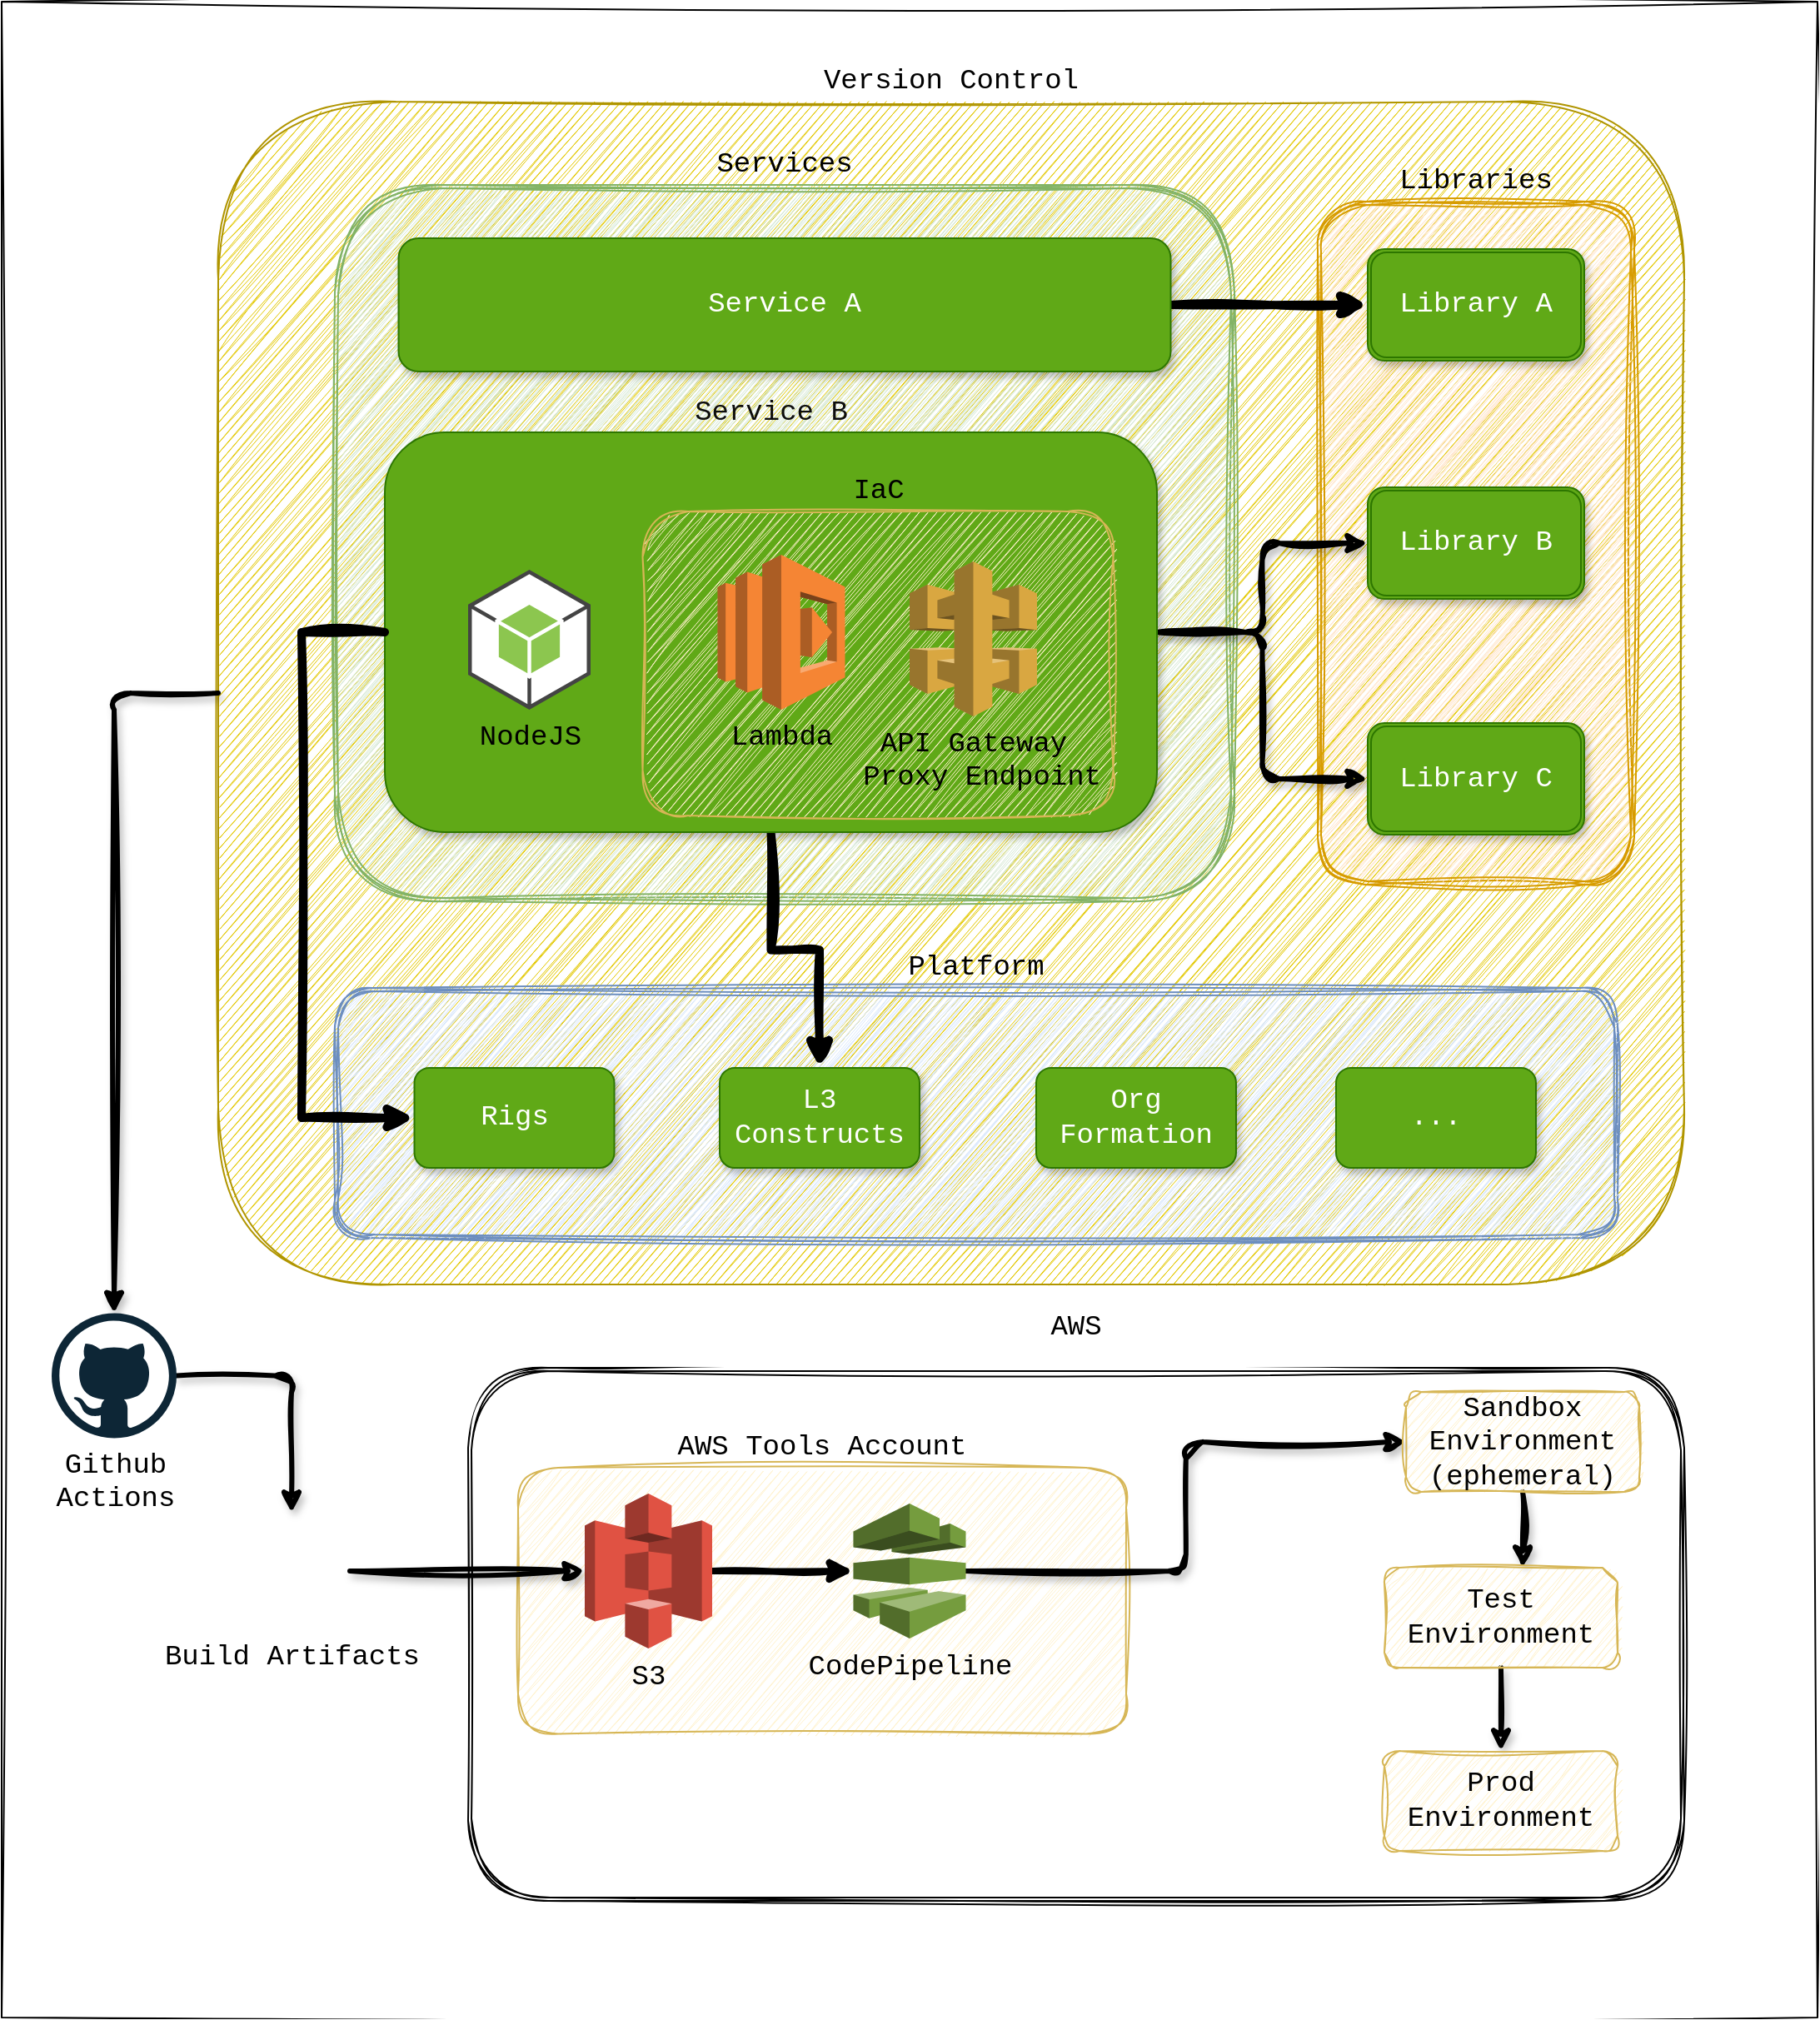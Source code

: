 <mxfile version="22.0.6" type="device">
  <diagram name="Page-1" id="dF-n39GfI8d1odxkNiJK">
    <mxGraphModel dx="2537" dy="1960" grid="1" gridSize="10" guides="1" tooltips="1" connect="1" arrows="1" fold="1" page="1" pageScale="1" pageWidth="850" pageHeight="1100" math="0" shadow="0">
      <root>
        <mxCell id="0" />
        <mxCell id="1" parent="0" />
        <mxCell id="EI7FiWirIY5I7oA7hFFx-70" value="" style="rounded=0;whiteSpace=wrap;html=1;sketch=1;curveFitting=1;jiggle=2;fontFamily=Courier New;fontSize=17;" vertex="1" parent="1">
          <mxGeometry x="-330" y="-40" width="1090" height="1210" as="geometry" />
        </mxCell>
        <mxCell id="EI7FiWirIY5I7oA7hFFx-66" value="&lt;div style=&quot;font-size: 17px;&quot;&gt;AWS&lt;/div&gt;&lt;div style=&quot;font-size: 17px;&quot;&gt;&lt;br style=&quot;font-size: 17px;&quot;&gt;&lt;/div&gt;" style="shape=ext;double=1;rounded=1;whiteSpace=wrap;html=1;labelPosition=center;verticalLabelPosition=top;align=center;verticalAlign=bottom;sketch=1;curveFitting=1;jiggle=2;fontFamily=Courier New;fontSize=17;spacing=-7;" vertex="1" parent="1">
          <mxGeometry x="-50" y="780" width="730" height="320" as="geometry" />
        </mxCell>
        <mxCell id="EI7FiWirIY5I7oA7hFFx-44" value="&lt;div style=&quot;font-size: 17px;&quot;&gt;AWS Tools Account&lt;/div&gt;" style="rounded=1;whiteSpace=wrap;html=1;labelPosition=center;verticalLabelPosition=top;align=center;verticalAlign=bottom;fillColor=#fff2cc;strokeColor=#d6b656;sketch=1;curveFitting=1;jiggle=2;fontFamily=Courier New;fontSize=17;" vertex="1" parent="1">
          <mxGeometry x="-20" y="840" width="365" height="159.75" as="geometry" />
        </mxCell>
        <mxCell id="EI7FiWirIY5I7oA7hFFx-24" value="Version Control" style="rounded=1;whiteSpace=wrap;html=1;labelPosition=center;verticalLabelPosition=top;align=center;verticalAlign=bottom;fillColor=#e3c800;fontColor=#000000;strokeColor=#B09500;sketch=1;curveFitting=1;jiggle=2;fontFamily=Courier New;fontSize=17;" vertex="1" parent="1">
          <mxGeometry x="-200" y="20" width="880" height="710" as="geometry" />
        </mxCell>
        <mxCell id="EI7FiWirIY5I7oA7hFFx-61" value="Platform" style="shape=ext;double=1;rounded=1;whiteSpace=wrap;html=1;labelPosition=center;verticalLabelPosition=top;align=center;verticalAlign=bottom;fillColor=#dae8fc;strokeColor=#6c8ebf;sketch=1;curveFitting=1;jiggle=2;fontFamily=Courier New;fontSize=17;" vertex="1" parent="1">
          <mxGeometry x="-130" y="552" width="770" height="150" as="geometry" />
        </mxCell>
        <mxCell id="EI7FiWirIY5I7oA7hFFx-11" value="Libraries" style="shape=ext;double=1;rounded=1;whiteSpace=wrap;html=1;labelPosition=center;verticalLabelPosition=top;align=center;verticalAlign=bottom;fillColor=#ffe6cc;strokeColor=#d79b00;sketch=1;curveFitting=1;jiggle=2;fontFamily=Courier New;fontSize=17;" vertex="1" parent="1">
          <mxGeometry x="460" y="80" width="190" height="410" as="geometry" />
        </mxCell>
        <mxCell id="EI7FiWirIY5I7oA7hFFx-47" style="edgeStyle=orthogonalEdgeStyle;orthogonalLoop=1;jettySize=auto;html=1;strokeWidth=3;rounded=1;shadow=1;sketch=1;curveFitting=1;jiggle=2;fontFamily=Courier New;fontSize=17;" edge="1" parent="1" source="EI7FiWirIY5I7oA7hFFx-24" target="EI7FiWirIY5I7oA7hFFx-5">
          <mxGeometry relative="1" as="geometry">
            <mxPoint x="-280" y="530" as="targetPoint" />
          </mxGeometry>
        </mxCell>
        <mxCell id="EI7FiWirIY5I7oA7hFFx-10" value="Services" style="shape=ext;double=1;rounded=1;whiteSpace=wrap;html=1;labelPosition=center;verticalLabelPosition=top;align=center;verticalAlign=bottom;fillColor=#d5e8d4;strokeColor=#82b366;sketch=1;curveFitting=1;jiggle=2;fontFamily=Courier New;fontSize=17;" vertex="1" parent="1">
          <mxGeometry x="-130" y="70" width="540" height="430" as="geometry" />
        </mxCell>
        <mxCell id="EI7FiWirIY5I7oA7hFFx-57" style="edgeStyle=orthogonalEdgeStyle;orthogonalLoop=1;jettySize=auto;html=1;entryX=0;entryY=0.5;entryDx=0;entryDy=0;strokeWidth=3;rounded=1;shadow=1;sketch=1;curveFitting=1;jiggle=2;fontFamily=Courier New;fontSize=17;" edge="1" parent="1" source="EI7FiWirIY5I7oA7hFFx-15" target="EI7FiWirIY5I7oA7hFFx-55">
          <mxGeometry relative="1" as="geometry" />
        </mxCell>
        <mxCell id="EI7FiWirIY5I7oA7hFFx-58" style="edgeStyle=orthogonalEdgeStyle;orthogonalLoop=1;jettySize=auto;html=1;entryX=0;entryY=0.5;entryDx=0;entryDy=0;strokeWidth=3;rounded=1;shadow=1;sketch=1;curveFitting=1;jiggle=2;fontFamily=Courier New;fontSize=17;" edge="1" parent="1" source="EI7FiWirIY5I7oA7hFFx-15" target="EI7FiWirIY5I7oA7hFFx-56">
          <mxGeometry relative="1" as="geometry" />
        </mxCell>
        <mxCell id="EI7FiWirIY5I7oA7hFFx-82" style="edgeStyle=orthogonalEdgeStyle;rounded=0;orthogonalLoop=1;jettySize=auto;html=1;strokeWidth=5;sketch=1;curveFitting=1;jiggle=2;" edge="1" parent="1" source="EI7FiWirIY5I7oA7hFFx-15" target="EI7FiWirIY5I7oA7hFFx-22">
          <mxGeometry relative="1" as="geometry" />
        </mxCell>
        <mxCell id="EI7FiWirIY5I7oA7hFFx-15" value="&lt;font color=&quot;#0d0d0d&quot;&gt;Service B&lt;br&gt;&lt;/font&gt;" style="rounded=1;whiteSpace=wrap;html=1;labelPosition=center;verticalLabelPosition=top;align=center;verticalAlign=bottom;fillColor=#60a917;strokeColor=#2D7600;fontFamily=Courier New;fontSize=17;fontColor=#ffffff;glass=0;shadow=1;" vertex="1" parent="1">
          <mxGeometry x="-100" y="218.5" width="463.5" height="240" as="geometry" />
        </mxCell>
        <mxCell id="EI7FiWirIY5I7oA7hFFx-81" style="edgeStyle=orthogonalEdgeStyle;rounded=0;orthogonalLoop=1;jettySize=auto;html=1;strokeWidth=5;sketch=1;curveFitting=1;jiggle=2;exitX=0;exitY=0.5;exitDx=0;exitDy=0;" edge="1" parent="1" source="EI7FiWirIY5I7oA7hFFx-15" target="EI7FiWirIY5I7oA7hFFx-21">
          <mxGeometry relative="1" as="geometry">
            <Array as="points">
              <mxPoint x="-150" y="338" />
              <mxPoint x="-150" y="630" />
            </Array>
          </mxGeometry>
        </mxCell>
        <mxCell id="EI7FiWirIY5I7oA7hFFx-17" value="IaC" style="rounded=1;whiteSpace=wrap;html=1;labelPosition=center;verticalLabelPosition=top;align=center;verticalAlign=bottom;sketch=1;curveFitting=1;jiggle=2;fontFamily=Courier New;fontSize=17;fillColor=#fff2cc;strokeColor=#d6b656;" vertex="1" parent="1">
          <mxGeometry x="54.75" y="266" width="282.5" height="182.5" as="geometry" />
        </mxCell>
        <mxCell id="EI7FiWirIY5I7oA7hFFx-1" value="&lt;div style=&quot;font-size: 17px;&quot;&gt;Lambda&lt;/div&gt;&lt;div style=&quot;font-size: 17px;&quot;&gt;&lt;br style=&quot;font-size: 17px;&quot;&gt;&lt;/div&gt;" style="outlineConnect=0;dashed=0;verticalLabelPosition=bottom;verticalAlign=top;align=center;html=1;shape=mxgraph.aws3.lambda;fillColor=#F58534;gradientColor=none;fontFamily=Courier New;fontSize=17;" vertex="1" parent="1">
          <mxGeometry x="99.75" y="292" width="76.5" height="93" as="geometry" />
        </mxCell>
        <mxCell id="EI7FiWirIY5I7oA7hFFx-2" value="&lt;div style=&quot;font-size: 17px;&quot;&gt;API Gateway&lt;/div&gt;&lt;div style=&quot;font-size: 17px;&quot;&gt;&amp;nbsp;Proxy Endpoint&lt;/div&gt;" style="outlineConnect=0;dashed=0;verticalLabelPosition=bottom;verticalAlign=top;align=center;html=1;shape=mxgraph.aws3.api_gateway;fillColor=#D9A741;gradientColor=none;fontFamily=Courier New;fontSize=17;" vertex="1" parent="1">
          <mxGeometry x="215" y="296" width="76.5" height="93" as="geometry" />
        </mxCell>
        <mxCell id="EI7FiWirIY5I7oA7hFFx-3" value="&lt;div style=&quot;font-size: 17px;&quot;&gt;NodeJS&lt;/div&gt;" style="outlineConnect=0;dashed=0;verticalLabelPosition=bottom;verticalAlign=top;align=center;html=1;shape=mxgraph.aws3.android;fillColor=#8CC64F;gradientColor=none;fontFamily=Courier New;fontSize=17;" vertex="1" parent="1">
          <mxGeometry x="-50" y="301" width="73.5" height="84" as="geometry" />
        </mxCell>
        <mxCell id="EI7FiWirIY5I7oA7hFFx-75" style="edgeStyle=orthogonalEdgeStyle;rounded=0;orthogonalLoop=1;jettySize=auto;html=1;sketch=1;curveFitting=1;jiggle=2;strokeWidth=4;fontFamily=Courier New;fontSize=17;" edge="1" parent="1" source="EI7FiWirIY5I7oA7hFFx-4" target="EI7FiWirIY5I7oA7hFFx-7">
          <mxGeometry relative="1" as="geometry" />
        </mxCell>
        <mxCell id="EI7FiWirIY5I7oA7hFFx-4" value="&lt;div style=&quot;font-size: 17px;&quot;&gt;S3&lt;/div&gt;" style="outlineConnect=0;dashed=0;verticalLabelPosition=bottom;verticalAlign=top;align=center;html=1;shape=mxgraph.aws3.s3;fillColor=#E05243;gradientColor=none;fontFamily=Courier New;fontSize=17;" vertex="1" parent="1">
          <mxGeometry x="20" y="855.5" width="76.5" height="93" as="geometry" />
        </mxCell>
        <mxCell id="EI7FiWirIY5I7oA7hFFx-29" style="edgeStyle=orthogonalEdgeStyle;orthogonalLoop=1;jettySize=auto;html=1;strokeWidth=3;rounded=1;shadow=1;sketch=1;curveFitting=1;jiggle=2;fontFamily=Courier New;fontSize=17;" edge="1" parent="1" source="EI7FiWirIY5I7oA7hFFx-5" target="EI7FiWirIY5I7oA7hFFx-6">
          <mxGeometry relative="1" as="geometry" />
        </mxCell>
        <mxCell id="EI7FiWirIY5I7oA7hFFx-5" value="&lt;div style=&quot;font-size: 17px;&quot;&gt;Github&lt;/div&gt;&lt;div style=&quot;font-size: 17px;&quot;&gt;Actions&lt;br style=&quot;font-size: 17px;&quot;&gt;&lt;/div&gt;" style="dashed=0;outlineConnect=0;html=1;align=center;labelPosition=center;verticalLabelPosition=bottom;verticalAlign=top;shape=mxgraph.weblogos.github;fontFamily=Courier New;fontSize=17;" vertex="1" parent="1">
          <mxGeometry x="-300" y="747.25" width="75" height="75" as="geometry" />
        </mxCell>
        <mxCell id="EI7FiWirIY5I7oA7hFFx-26" style="edgeStyle=orthogonalEdgeStyle;orthogonalLoop=1;jettySize=auto;html=1;strokeWidth=3;rounded=1;shadow=1;sketch=1;curveFitting=1;jiggle=2;fontFamily=Courier New;fontSize=17;" edge="1" parent="1" source="EI7FiWirIY5I7oA7hFFx-6" target="EI7FiWirIY5I7oA7hFFx-4">
          <mxGeometry relative="1" as="geometry" />
        </mxCell>
        <mxCell id="EI7FiWirIY5I7oA7hFFx-6" value="&lt;div&gt;Build Artifacts&lt;/div&gt;" style="shape=image;html=1;verticalAlign=top;verticalLabelPosition=bottom;labelBackgroundColor=#ffffff;imageAspect=0;aspect=fixed;image=https://cdn0.iconfinder.com/data/icons/file-type-19/512/file__zip__compressed_-128.png;sketch=1;curveFitting=1;jiggle=2;fontFamily=Courier New;fontSize=17;" vertex="1" parent="1">
          <mxGeometry x="-191" y="867" width="70" height="70" as="geometry" />
        </mxCell>
        <mxCell id="EI7FiWirIY5I7oA7hFFx-46" style="edgeStyle=orthogonalEdgeStyle;orthogonalLoop=1;jettySize=auto;html=1;entryX=0;entryY=0.5;entryDx=0;entryDy=0;strokeWidth=3;rounded=1;shadow=1;sketch=1;curveFitting=1;jiggle=2;fontFamily=Courier New;fontSize=17;" edge="1" parent="1" source="EI7FiWirIY5I7oA7hFFx-7" target="EI7FiWirIY5I7oA7hFFx-34">
          <mxGeometry relative="1" as="geometry" />
        </mxCell>
        <mxCell id="EI7FiWirIY5I7oA7hFFx-7" value="&lt;div style=&quot;font-size: 17px;&quot;&gt;CodePipeline&lt;/div&gt;&lt;div style=&quot;font-size: 17px;&quot;&gt;&lt;br style=&quot;font-size: 17px;&quot;&gt;&lt;/div&gt;" style="outlineConnect=0;dashed=0;verticalLabelPosition=bottom;verticalAlign=top;align=center;html=1;shape=mxgraph.aws3.codepipeline;fillColor=#759C3E;gradientColor=none;fontFamily=Courier New;fontSize=17;" vertex="1" parent="1">
          <mxGeometry x="181.25" y="861.5" width="67.5" height="81" as="geometry" />
        </mxCell>
        <mxCell id="EI7FiWirIY5I7oA7hFFx-21" value="Rigs" style="rounded=1;whiteSpace=wrap;html=1;fillColor=#60a917;strokeColor=#2D7600;glass=0;shadow=1;fontFamily=Courier New;fontSize=17;fontColor=#ffffff;" vertex="1" parent="1">
          <mxGeometry x="-82.25" y="600" width="120" height="60" as="geometry" />
        </mxCell>
        <mxCell id="EI7FiWirIY5I7oA7hFFx-22" value="&lt;div style=&quot;font-size: 17px;&quot;&gt;L3 Constructs&lt;/div&gt;" style="rounded=1;whiteSpace=wrap;html=1;fillColor=#60a917;strokeColor=#2D7600;fontFamily=Courier New;fontSize=17;fontColor=#ffffff;glass=0;shadow=1;" vertex="1" parent="1">
          <mxGeometry x="101" y="600" width="120" height="60" as="geometry" />
        </mxCell>
        <mxCell id="EI7FiWirIY5I7oA7hFFx-23" value="Org Formation" style="rounded=1;whiteSpace=wrap;html=1;fillColor=#60a917;strokeColor=#2D7600;fontFamily=Courier New;fontSize=17;fontColor=#ffffff;glass=0;shadow=1;" vertex="1" parent="1">
          <mxGeometry x="291" y="600" width="120" height="60" as="geometry" />
        </mxCell>
        <mxCell id="EI7FiWirIY5I7oA7hFFx-37" style="edgeStyle=orthogonalEdgeStyle;orthogonalLoop=1;jettySize=auto;html=1;strokeWidth=3;rounded=1;shadow=1;sketch=1;curveFitting=1;jiggle=2;fontFamily=Courier New;fontSize=17;" edge="1" parent="1" source="EI7FiWirIY5I7oA7hFFx-34" target="EI7FiWirIY5I7oA7hFFx-35">
          <mxGeometry relative="1" as="geometry">
            <Array as="points">
              <mxPoint x="573" y="918" />
            </Array>
          </mxGeometry>
        </mxCell>
        <mxCell id="EI7FiWirIY5I7oA7hFFx-34" value="&lt;div style=&quot;font-size: 17px;&quot;&gt;Sandbox Environment&lt;/div&gt;&lt;div style=&quot;font-size: 17px;&quot;&gt;(ephemeral)&lt;br style=&quot;font-size: 17px;&quot;&gt;&lt;/div&gt;" style="rounded=1;whiteSpace=wrap;html=1;fillColor=#fff2cc;strokeColor=#d6b656;sketch=1;curveFitting=1;jiggle=2;fontFamily=Courier New;fontSize=17;" vertex="1" parent="1">
          <mxGeometry x="513" y="794.5" width="140" height="60" as="geometry" />
        </mxCell>
        <mxCell id="EI7FiWirIY5I7oA7hFFx-38" style="edgeStyle=orthogonalEdgeStyle;orthogonalLoop=1;jettySize=auto;html=1;strokeWidth=3;rounded=1;shadow=1;sketch=1;curveFitting=1;jiggle=2;fontFamily=Courier New;fontSize=17;" edge="1" parent="1" source="EI7FiWirIY5I7oA7hFFx-35" target="EI7FiWirIY5I7oA7hFFx-36">
          <mxGeometry relative="1" as="geometry" />
        </mxCell>
        <mxCell id="EI7FiWirIY5I7oA7hFFx-35" value="Test Environment" style="rounded=1;whiteSpace=wrap;html=1;fillColor=#fff2cc;strokeColor=#d6b656;sketch=1;curveFitting=1;jiggle=2;fontFamily=Courier New;fontSize=17;" vertex="1" parent="1">
          <mxGeometry x="500" y="900" width="140" height="60" as="geometry" />
        </mxCell>
        <mxCell id="EI7FiWirIY5I7oA7hFFx-36" value="&lt;div style=&quot;font-size: 17px;&quot;&gt;Prod Environment&lt;/div&gt;" style="rounded=1;whiteSpace=wrap;html=1;fillColor=#fff2cc;strokeColor=#d6b656;sketch=1;curveFitting=1;jiggle=2;fontFamily=Courier New;fontSize=17;" vertex="1" parent="1">
          <mxGeometry x="500" y="1010" width="140" height="60" as="geometry" />
        </mxCell>
        <mxCell id="EI7FiWirIY5I7oA7hFFx-79" style="edgeStyle=orthogonalEdgeStyle;rounded=0;orthogonalLoop=1;jettySize=auto;html=1;strokeWidth=5;sketch=1;curveFitting=1;jiggle=2;" edge="1" parent="1" source="EI7FiWirIY5I7oA7hFFx-52" target="EI7FiWirIY5I7oA7hFFx-59">
          <mxGeometry relative="1" as="geometry" />
        </mxCell>
        <mxCell id="EI7FiWirIY5I7oA7hFFx-52" value="Service A" style="rounded=1;whiteSpace=wrap;html=1;labelPosition=center;verticalLabelPosition=middle;align=center;verticalAlign=middle;fillColor=#60a917;strokeColor=#2D7600;fontFamily=Courier New;fontSize=17;fontColor=#ffffff;glass=0;shadow=1;" vertex="1" parent="1">
          <mxGeometry x="-91.75" y="102" width="463.5" height="80" as="geometry" />
        </mxCell>
        <mxCell id="EI7FiWirIY5I7oA7hFFx-55" value="Library B" style="shape=ext;double=1;rounded=1;whiteSpace=wrap;html=1;labelPosition=center;verticalLabelPosition=middle;align=center;verticalAlign=middle;fillColor=#60a917;strokeColor=#2D7600;fontFamily=Courier New;fontSize=17;fontColor=#ffffff;glass=0;shadow=1;" vertex="1" parent="1">
          <mxGeometry x="490" y="251.5" width="130" height="67" as="geometry" />
        </mxCell>
        <mxCell id="EI7FiWirIY5I7oA7hFFx-56" value="Library C" style="shape=ext;double=1;rounded=1;whiteSpace=wrap;html=1;labelPosition=center;verticalLabelPosition=middle;align=center;verticalAlign=middle;fillColor=#60a917;strokeColor=#2D7600;fontFamily=Courier New;fontSize=17;fontColor=#ffffff;glass=0;shadow=1;" vertex="1" parent="1">
          <mxGeometry x="490" y="393" width="130" height="67" as="geometry" />
        </mxCell>
        <mxCell id="EI7FiWirIY5I7oA7hFFx-59" value="Library A" style="shape=ext;double=1;rounded=1;whiteSpace=wrap;html=1;labelPosition=center;verticalLabelPosition=middle;align=center;verticalAlign=middle;fillColor=#60a917;strokeColor=#2D7600;fontFamily=Courier New;fontSize=17;fontColor=#ffffff;glass=0;shadow=1;" vertex="1" parent="1">
          <mxGeometry x="490" y="108.5" width="130" height="67" as="geometry" />
        </mxCell>
        <mxCell id="EI7FiWirIY5I7oA7hFFx-62" value="..." style="rounded=1;whiteSpace=wrap;html=1;fillColor=#60a917;strokeColor=#2D7600;fontFamily=Courier New;fontSize=17;fontColor=#ffffff;glass=0;shadow=1;" vertex="1" parent="1">
          <mxGeometry x="471" y="600" width="120" height="60" as="geometry" />
        </mxCell>
      </root>
    </mxGraphModel>
  </diagram>
</mxfile>

